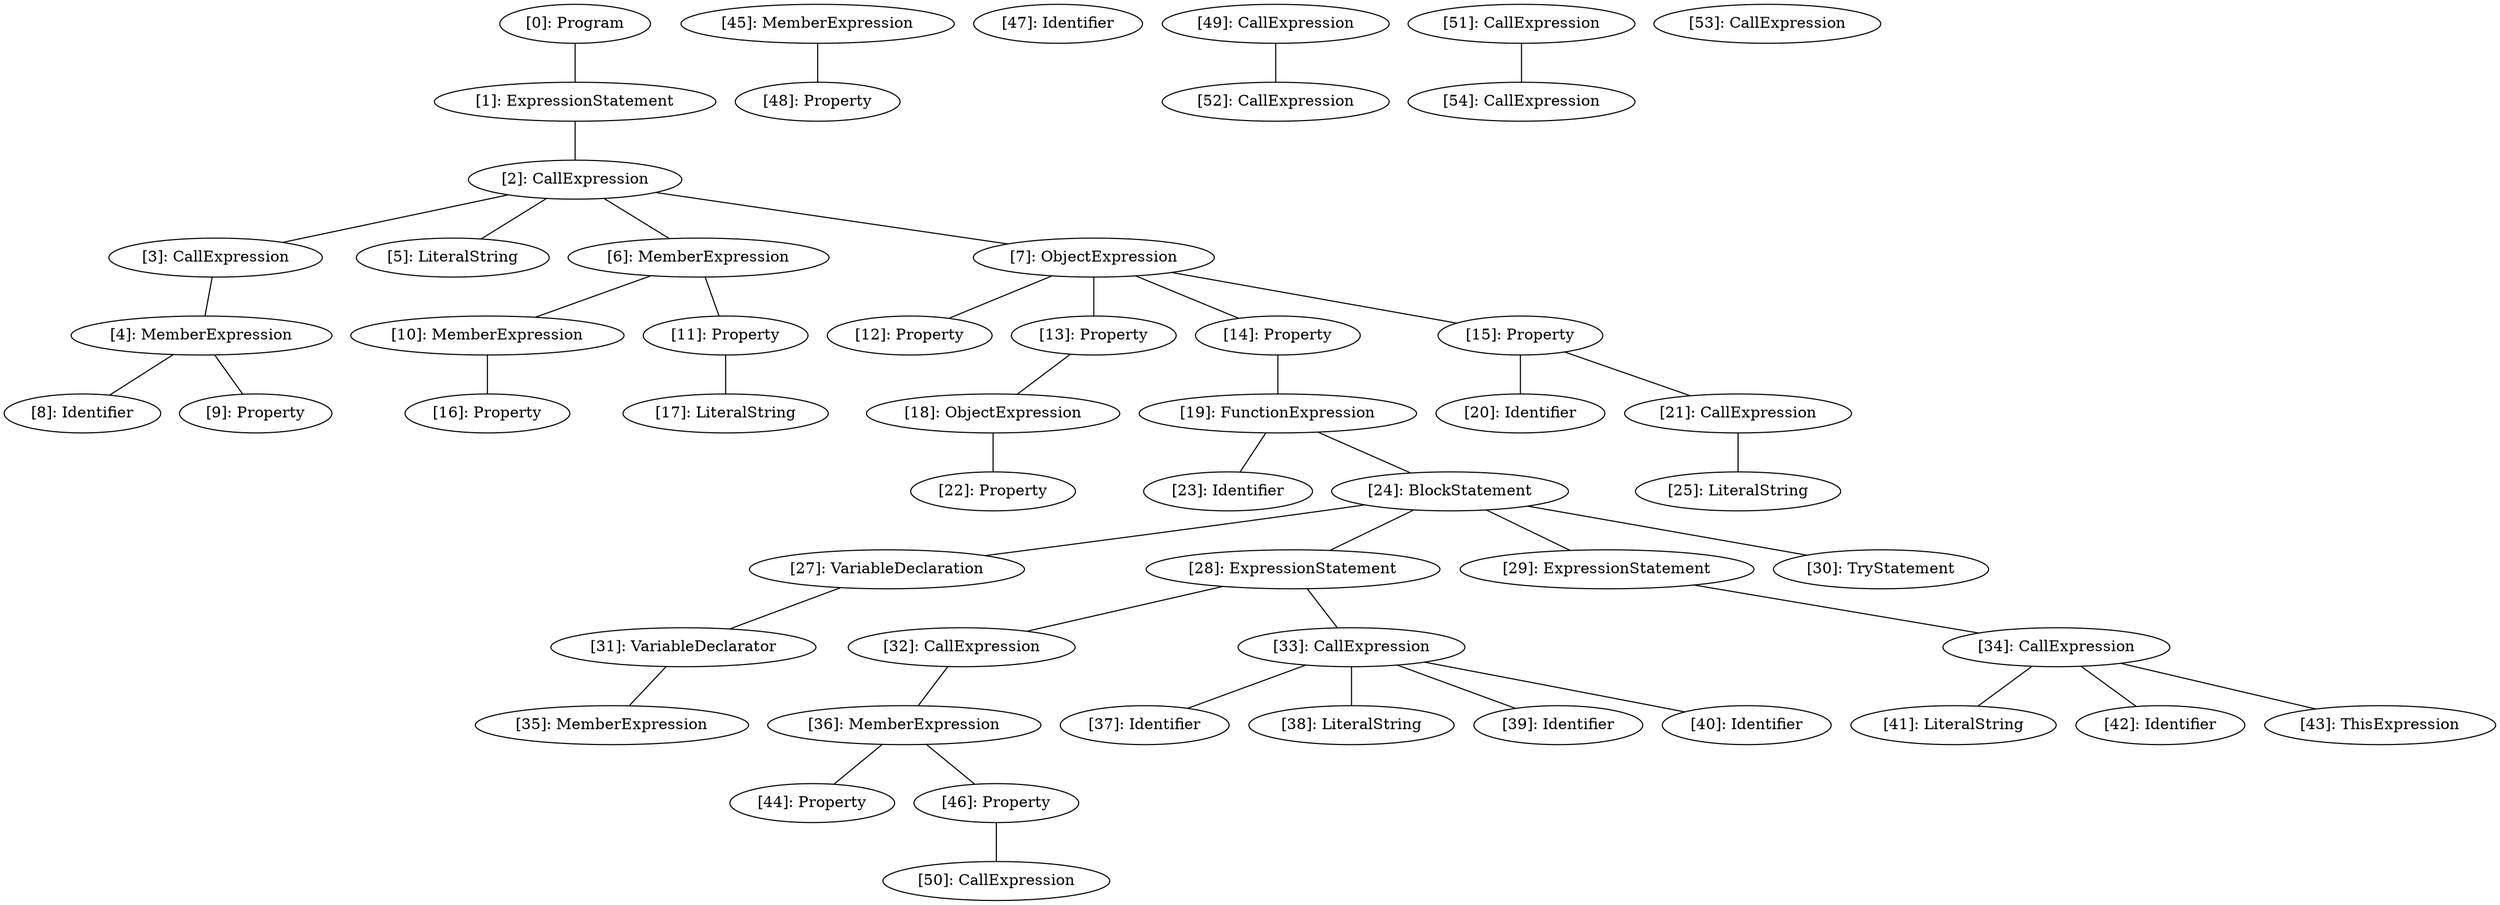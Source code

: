 // Result
graph {
	0 [label="[0]: Program"]
	1 [label="[1]: ExpressionStatement"]
	2 [label="[2]: CallExpression"]
	3 [label="[3]: CallExpression"]
	4 [label="[4]: MemberExpression"]
	5 [label="[5]: LiteralString"]
	6 [label="[6]: MemberExpression"]
	7 [label="[7]: ObjectExpression"]
	8 [label="[8]: Identifier"]
	9 [label="[9]: Property"]
	10 [label="[10]: MemberExpression"]
	11 [label="[11]: Property"]
	12 [label="[12]: Property"]
	13 [label="[13]: Property"]
	14 [label="[14]: Property"]
	15 [label="[15]: Property"]
	16 [label="[16]: Property"]
	17 [label="[17]: LiteralString"]
	18 [label="[18]: ObjectExpression"]
	19 [label="[19]: FunctionExpression"]
	20 [label="[20]: Identifier"]
	21 [label="[21]: CallExpression"]
	22 [label="[22]: Property"]
	23 [label="[23]: Identifier"]
	24 [label="[24]: BlockStatement"]
	25 [label="[25]: LiteralString"]
	27 [label="[27]: VariableDeclaration"]
	28 [label="[28]: ExpressionStatement"]
	29 [label="[29]: ExpressionStatement"]
	30 [label="[30]: TryStatement"]
	31 [label="[31]: VariableDeclarator"]
	32 [label="[32]: CallExpression"]
	33 [label="[33]: CallExpression"]
	34 [label="[34]: CallExpression"]
	35 [label="[35]: MemberExpression"]
	36 [label="[36]: MemberExpression"]
	37 [label="[37]: Identifier"]
	38 [label="[38]: LiteralString"]
	39 [label="[39]: Identifier"]
	40 [label="[40]: Identifier"]
	41 [label="[41]: LiteralString"]
	42 [label="[42]: Identifier"]
	43 [label="[43]: ThisExpression"]
	44 [label="[44]: Property"]
	45 [label="[45]: MemberExpression"]
	46 [label="[46]: Property"]
	47 [label="[47]: Identifier"]
	48 [label="[48]: Property"]
	49 [label="[49]: CallExpression"]
	50 [label="[50]: CallExpression"]
	51 [label="[51]: CallExpression"]
	52 [label="[52]: CallExpression"]
	53 [label="[53]: CallExpression"]
	54 [label="[54]: CallExpression"]
	0 -- 1
	1 -- 2
	2 -- 3
	2 -- 5
	2 -- 6
	2 -- 7
	3 -- 4
	4 -- 8
	4 -- 9
	6 -- 10
	6 -- 11
	7 -- 12
	7 -- 13
	7 -- 14
	7 -- 15
	10 -- 16
	11 -- 17
	13 -- 18
	14 -- 19
	15 -- 20
	15 -- 21
	18 -- 22
	19 -- 23
	19 -- 24
	21 -- 25
	24 -- 27
	24 -- 28
	24 -- 29
	24 -- 30
	27 -- 31
	28 -- 32
	28 -- 33
	29 -- 34
	31 -- 35
	32 -- 36
	33 -- 37
	33 -- 38
	33 -- 39
	33 -- 40
	34 -- 41
	34 -- 42
	34 -- 43
	36 -- 44
	36 -- 46
	45 -- 48
	46 -- 50
	49 -- 52
	51 -- 54
}
